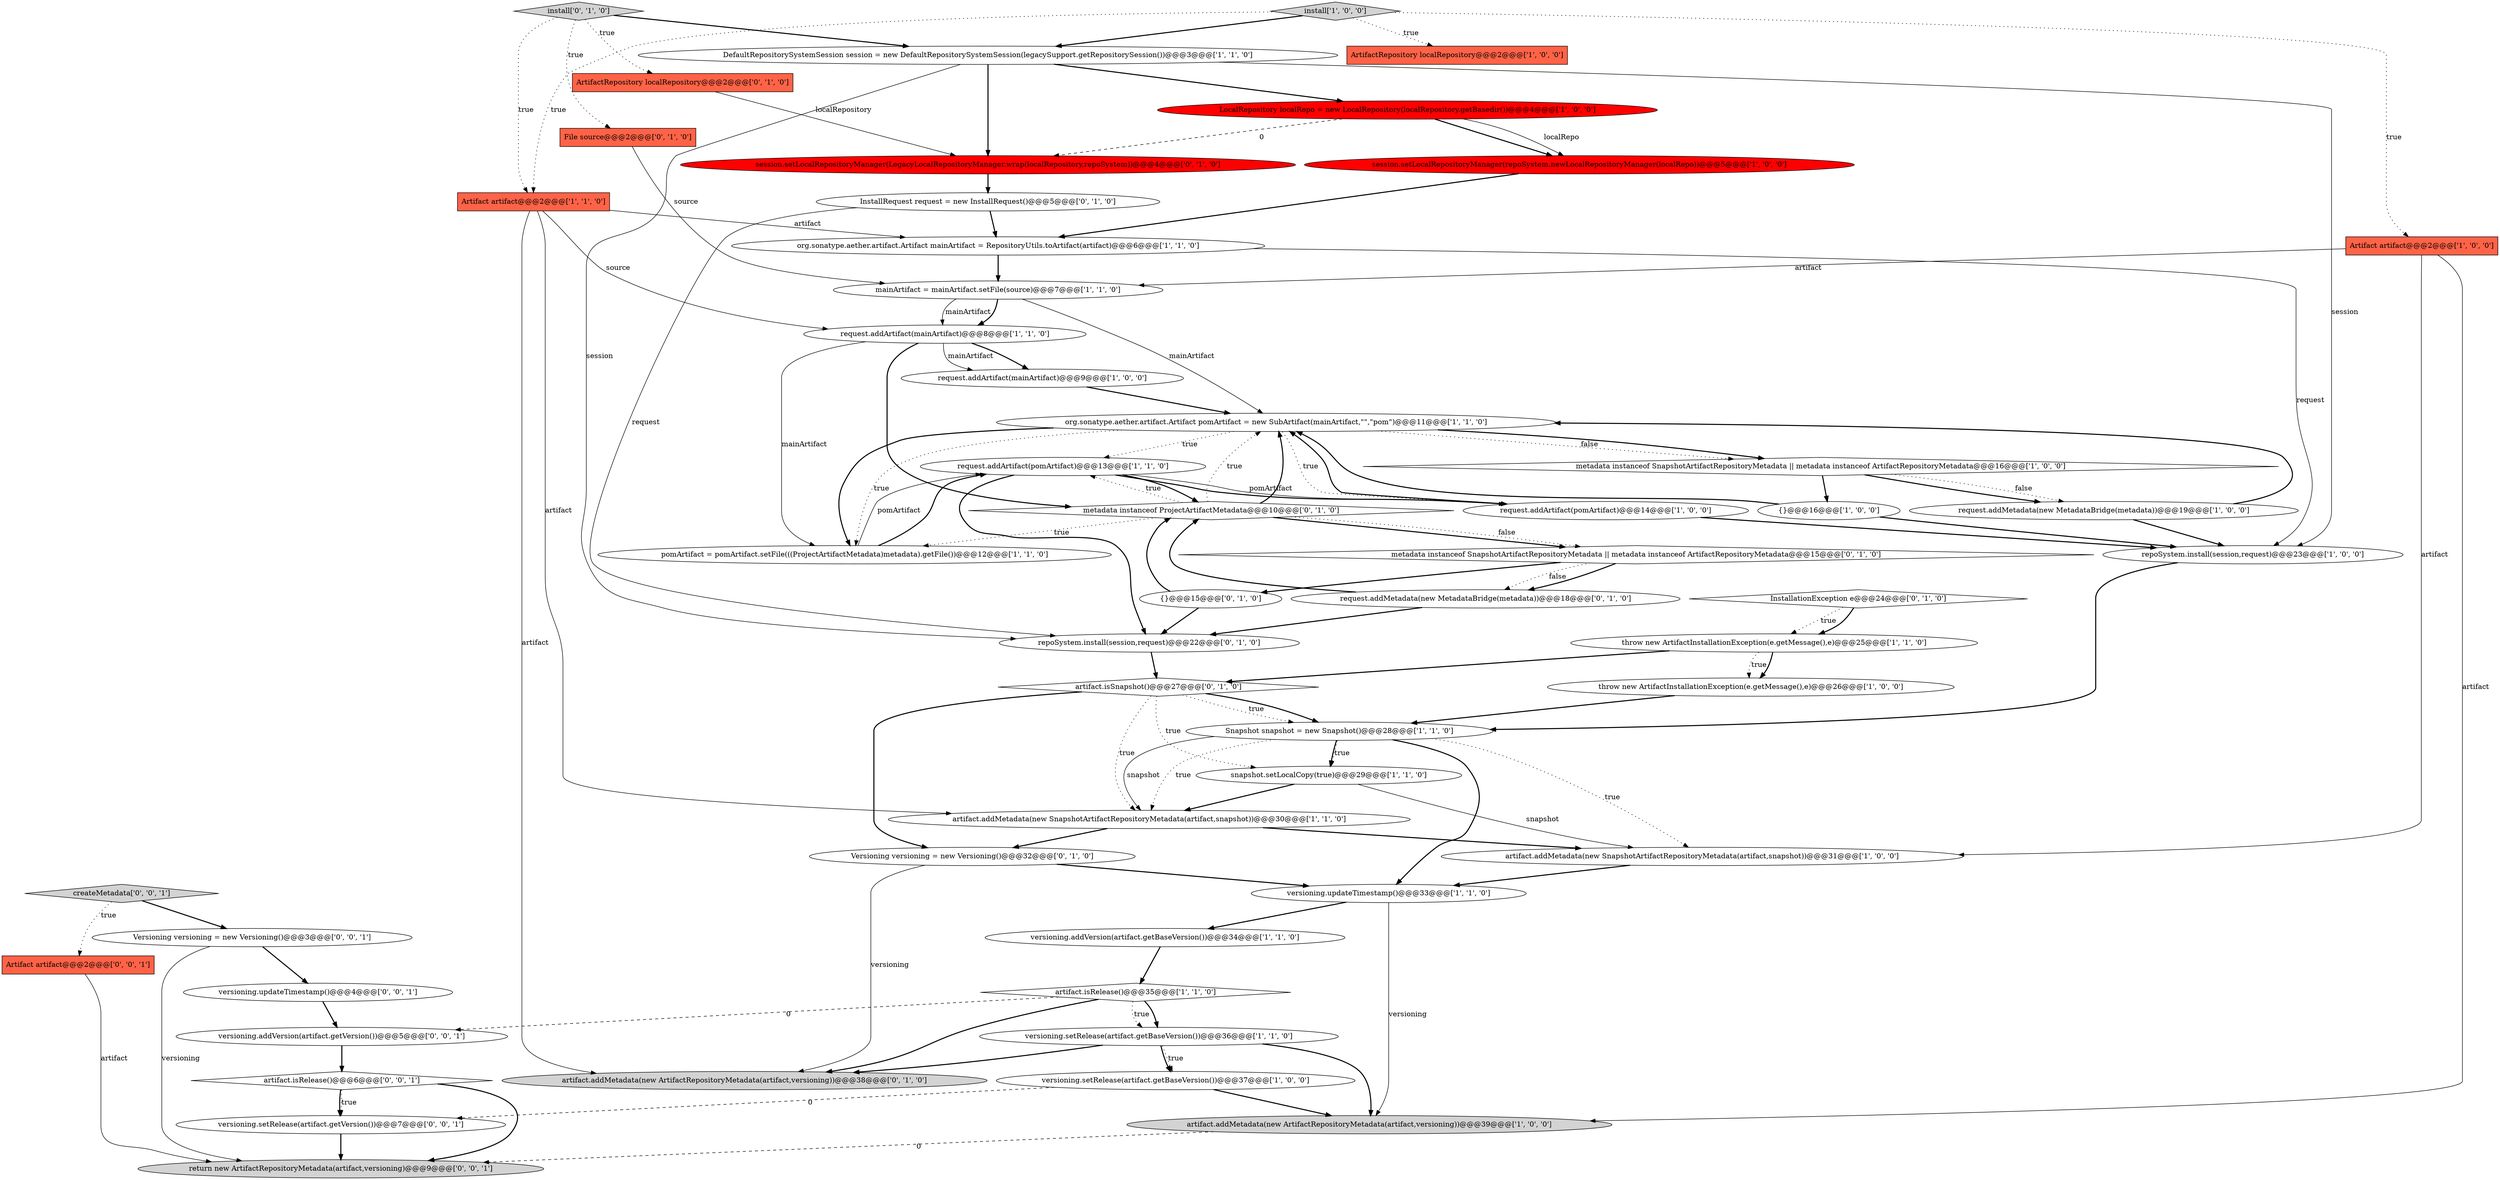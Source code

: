 digraph {
17 [style = filled, label = "artifact.addMetadata(new ArtifactRepositoryMetadata(artifact,versioning))@@@39@@@['1', '0', '0']", fillcolor = lightgray, shape = ellipse image = "AAA0AAABBB1BBB"];
23 [style = filled, label = "org.sonatype.aether.artifact.Artifact pomArtifact = new SubArtifact(mainArtifact,\"\",\"pom\")@@@11@@@['1', '1', '0']", fillcolor = white, shape = ellipse image = "AAA0AAABBB1BBB"];
20 [style = filled, label = "Artifact artifact@@@2@@@['1', '1', '0']", fillcolor = tomato, shape = box image = "AAA0AAABBB1BBB"];
2 [style = filled, label = "ArtifactRepository localRepository@@@2@@@['1', '0', '0']", fillcolor = tomato, shape = box image = "AAA0AAABBB1BBB"];
3 [style = filled, label = "throw new ArtifactInstallationException(e.getMessage(),e)@@@26@@@['1', '0', '0']", fillcolor = white, shape = ellipse image = "AAA0AAABBB1BBB"];
49 [style = filled, label = "Versioning versioning = new Versioning()@@@3@@@['0', '0', '1']", fillcolor = white, shape = ellipse image = "AAA0AAABBB3BBB"];
43 [style = filled, label = "artifact.addMetadata(new ArtifactRepositoryMetadata(artifact,versioning))@@@38@@@['0', '1', '0']", fillcolor = lightgray, shape = ellipse image = "AAA0AAABBB2BBB"];
1 [style = filled, label = "request.addArtifact(mainArtifact)@@@9@@@['1', '0', '0']", fillcolor = white, shape = ellipse image = "AAA0AAABBB1BBB"];
6 [style = filled, label = "Artifact artifact@@@2@@@['1', '0', '0']", fillcolor = tomato, shape = box image = "AAA0AAABBB1BBB"];
44 [style = filled, label = "metadata instanceof SnapshotArtifactRepositoryMetadata || metadata instanceof ArtifactRepositoryMetadata@@@15@@@['0', '1', '0']", fillcolor = white, shape = diamond image = "AAA0AAABBB2BBB"];
38 [style = filled, label = "File source@@@2@@@['0', '1', '0']", fillcolor = tomato, shape = box image = "AAA0AAABBB2BBB"];
33 [style = filled, label = "metadata instanceof ProjectArtifactMetadata@@@10@@@['0', '1', '0']", fillcolor = white, shape = diamond image = "AAA0AAABBB2BBB"];
39 [style = filled, label = "request.addMetadata(new MetadataBridge(metadata))@@@18@@@['0', '1', '0']", fillcolor = white, shape = ellipse image = "AAA0AAABBB2BBB"];
16 [style = filled, label = "install['1', '0', '0']", fillcolor = lightgray, shape = diamond image = "AAA0AAABBB1BBB"];
22 [style = filled, label = "throw new ArtifactInstallationException(e.getMessage(),e)@@@25@@@['1', '1', '0']", fillcolor = white, shape = ellipse image = "AAA0AAABBB1BBB"];
0 [style = filled, label = "request.addArtifact(pomArtifact)@@@13@@@['1', '1', '0']", fillcolor = white, shape = ellipse image = "AAA0AAABBB1BBB"];
34 [style = filled, label = "artifact.isSnapshot()@@@27@@@['0', '1', '0']", fillcolor = white, shape = diamond image = "AAA0AAABBB2BBB"];
11 [style = filled, label = "artifact.addMetadata(new SnapshotArtifactRepositoryMetadata(artifact,snapshot))@@@30@@@['1', '1', '0']", fillcolor = white, shape = ellipse image = "AAA0AAABBB1BBB"];
28 [style = filled, label = "pomArtifact = pomArtifact.setFile(((ProjectArtifactMetadata)metadata).getFile())@@@12@@@['1', '1', '0']", fillcolor = white, shape = ellipse image = "AAA0AAABBB1BBB"];
12 [style = filled, label = "versioning.setRelease(artifact.getBaseVersion())@@@37@@@['1', '0', '0']", fillcolor = white, shape = ellipse image = "AAA0AAABBB1BBB"];
7 [style = filled, label = "DefaultRepositorySystemSession session = new DefaultRepositorySystemSession(legacySupport.getRepositorySession())@@@3@@@['1', '1', '0']", fillcolor = white, shape = ellipse image = "AAA0AAABBB1BBB"];
26 [style = filled, label = "request.addArtifact(mainArtifact)@@@8@@@['1', '1', '0']", fillcolor = white, shape = ellipse image = "AAA0AAABBB1BBB"];
48 [style = filled, label = "versioning.addVersion(artifact.getVersion())@@@5@@@['0', '0', '1']", fillcolor = white, shape = ellipse image = "AAA0AAABBB3BBB"];
37 [style = filled, label = "{}@@@15@@@['0', '1', '0']", fillcolor = white, shape = ellipse image = "AAA0AAABBB2BBB"];
13 [style = filled, label = "request.addArtifact(pomArtifact)@@@14@@@['1', '0', '0']", fillcolor = white, shape = ellipse image = "AAA0AAABBB1BBB"];
25 [style = filled, label = "org.sonatype.aether.artifact.Artifact mainArtifact = RepositoryUtils.toArtifact(artifact)@@@6@@@['1', '1', '0']", fillcolor = white, shape = ellipse image = "AAA0AAABBB1BBB"];
50 [style = filled, label = "versioning.setRelease(artifact.getVersion())@@@7@@@['0', '0', '1']", fillcolor = white, shape = ellipse image = "AAA0AAABBB3BBB"];
18 [style = filled, label = "LocalRepository localRepo = new LocalRepository(localRepository.getBasedir())@@@4@@@['1', '0', '0']", fillcolor = red, shape = ellipse image = "AAA1AAABBB1BBB"];
19 [style = filled, label = "session.setLocalRepositoryManager(repoSystem.newLocalRepositoryManager(localRepo))@@@5@@@['1', '0', '0']", fillcolor = red, shape = ellipse image = "AAA1AAABBB1BBB"];
21 [style = filled, label = "artifact.isRelease()@@@35@@@['1', '1', '0']", fillcolor = white, shape = diamond image = "AAA0AAABBB1BBB"];
31 [style = filled, label = "Versioning versioning = new Versioning()@@@32@@@['0', '1', '0']", fillcolor = white, shape = ellipse image = "AAA0AAABBB2BBB"];
46 [style = filled, label = "Artifact artifact@@@2@@@['0', '0', '1']", fillcolor = tomato, shape = box image = "AAA0AAABBB3BBB"];
9 [style = filled, label = "versioning.setRelease(artifact.getBaseVersion())@@@36@@@['1', '1', '0']", fillcolor = white, shape = ellipse image = "AAA0AAABBB1BBB"];
15 [style = filled, label = "Snapshot snapshot = new Snapshot()@@@28@@@['1', '1', '0']", fillcolor = white, shape = ellipse image = "AAA0AAABBB1BBB"];
27 [style = filled, label = "versioning.updateTimestamp()@@@33@@@['1', '1', '0']", fillcolor = white, shape = ellipse image = "AAA0AAABBB1BBB"];
32 [style = filled, label = "ArtifactRepository localRepository@@@2@@@['0', '1', '0']", fillcolor = tomato, shape = box image = "AAA0AAABBB2BBB"];
30 [style = filled, label = "request.addMetadata(new MetadataBridge(metadata))@@@19@@@['1', '0', '0']", fillcolor = white, shape = ellipse image = "AAA0AAABBB1BBB"];
36 [style = filled, label = "repoSystem.install(session,request)@@@22@@@['0', '1', '0']", fillcolor = white, shape = ellipse image = "AAA0AAABBB2BBB"];
4 [style = filled, label = "{}@@@16@@@['1', '0', '0']", fillcolor = white, shape = ellipse image = "AAA0AAABBB1BBB"];
42 [style = filled, label = "InstallRequest request = new InstallRequest()@@@5@@@['0', '1', '0']", fillcolor = white, shape = ellipse image = "AAA0AAABBB2BBB"];
40 [style = filled, label = "session.setLocalRepositoryManager(LegacyLocalRepositoryManager.wrap(localRepository,repoSystem))@@@4@@@['0', '1', '0']", fillcolor = red, shape = ellipse image = "AAA1AAABBB2BBB"];
51 [style = filled, label = "artifact.isRelease()@@@6@@@['0', '0', '1']", fillcolor = white, shape = diamond image = "AAA0AAABBB3BBB"];
14 [style = filled, label = "versioning.addVersion(artifact.getBaseVersion())@@@34@@@['1', '1', '0']", fillcolor = white, shape = ellipse image = "AAA0AAABBB1BBB"];
41 [style = filled, label = "install['0', '1', '0']", fillcolor = lightgray, shape = diamond image = "AAA0AAABBB2BBB"];
47 [style = filled, label = "return new ArtifactRepositoryMetadata(artifact,versioning)@@@9@@@['0', '0', '1']", fillcolor = lightgray, shape = ellipse image = "AAA0AAABBB3BBB"];
24 [style = filled, label = "repoSystem.install(session,request)@@@23@@@['1', '0', '0']", fillcolor = white, shape = ellipse image = "AAA0AAABBB1BBB"];
10 [style = filled, label = "metadata instanceof SnapshotArtifactRepositoryMetadata || metadata instanceof ArtifactRepositoryMetadata@@@16@@@['1', '0', '0']", fillcolor = white, shape = diamond image = "AAA0AAABBB1BBB"];
29 [style = filled, label = "snapshot.setLocalCopy(true)@@@29@@@['1', '1', '0']", fillcolor = white, shape = ellipse image = "AAA0AAABBB1BBB"];
52 [style = filled, label = "createMetadata['0', '0', '1']", fillcolor = lightgray, shape = diamond image = "AAA0AAABBB3BBB"];
45 [style = filled, label = "versioning.updateTimestamp()@@@4@@@['0', '0', '1']", fillcolor = white, shape = ellipse image = "AAA0AAABBB3BBB"];
8 [style = filled, label = "mainArtifact = mainArtifact.setFile(source)@@@7@@@['1', '1', '0']", fillcolor = white, shape = ellipse image = "AAA0AAABBB1BBB"];
5 [style = filled, label = "artifact.addMetadata(new SnapshotArtifactRepositoryMetadata(artifact,snapshot))@@@31@@@['1', '0', '0']", fillcolor = white, shape = ellipse image = "AAA0AAABBB1BBB"];
35 [style = filled, label = "InstallationException e@@@24@@@['0', '1', '0']", fillcolor = white, shape = diamond image = "AAA0AAABBB2BBB"];
8->23 [style = solid, label="mainArtifact"];
9->12 [style = dotted, label="true"];
15->11 [style = solid, label="snapshot"];
0->13 [style = bold, label=""];
10->30 [style = dotted, label="false"];
21->43 [style = bold, label=""];
25->24 [style = solid, label="request"];
33->28 [style = dotted, label="true"];
49->47 [style = solid, label="versioning"];
16->7 [style = bold, label=""];
34->15 [style = bold, label=""];
34->29 [style = dotted, label="true"];
16->20 [style = dotted, label="true"];
9->43 [style = bold, label=""];
45->48 [style = bold, label=""];
41->38 [style = dotted, label="true"];
1->23 [style = bold, label=""];
17->47 [style = dashed, label="0"];
23->28 [style = bold, label=""];
28->0 [style = bold, label=""];
48->51 [style = bold, label=""];
38->8 [style = solid, label="source"];
51->50 [style = bold, label=""];
15->29 [style = dotted, label="true"];
52->46 [style = dotted, label="true"];
51->47 [style = bold, label=""];
21->48 [style = dashed, label="0"];
35->22 [style = dotted, label="true"];
28->0 [style = solid, label="pomArtifact"];
37->33 [style = bold, label=""];
29->5 [style = solid, label="snapshot"];
8->26 [style = solid, label="mainArtifact"];
33->44 [style = bold, label=""];
31->43 [style = solid, label="versioning"];
46->47 [style = solid, label="artifact"];
37->36 [style = bold, label=""];
26->1 [style = bold, label=""];
18->19 [style = bold, label=""];
23->10 [style = dotted, label="false"];
9->17 [style = bold, label=""];
34->31 [style = bold, label=""];
7->24 [style = solid, label="session"];
19->25 [style = bold, label=""];
42->36 [style = solid, label="request"];
0->36 [style = bold, label=""];
7->36 [style = solid, label="session"];
33->23 [style = bold, label=""];
21->9 [style = bold, label=""];
21->9 [style = dotted, label="true"];
31->27 [style = bold, label=""];
20->25 [style = solid, label="artifact"];
32->40 [style = solid, label="localRepository"];
20->43 [style = solid, label="artifact"];
20->11 [style = solid, label="artifact"];
23->10 [style = bold, label=""];
44->37 [style = bold, label=""];
29->11 [style = bold, label=""];
14->21 [style = bold, label=""];
15->29 [style = bold, label=""];
4->23 [style = bold, label=""];
20->26 [style = solid, label="source"];
15->5 [style = dotted, label="true"];
49->45 [style = bold, label=""];
33->0 [style = dotted, label="true"];
30->24 [style = bold, label=""];
18->40 [style = dashed, label="0"];
4->24 [style = bold, label=""];
13->24 [style = bold, label=""];
27->14 [style = bold, label=""];
44->39 [style = dotted, label="false"];
42->25 [style = bold, label=""];
23->28 [style = dotted, label="true"];
27->17 [style = solid, label="versioning"];
12->17 [style = bold, label=""];
34->11 [style = dotted, label="true"];
39->33 [style = bold, label=""];
11->31 [style = bold, label=""];
11->5 [style = bold, label=""];
23->13 [style = dotted, label="true"];
34->15 [style = dotted, label="true"];
0->13 [style = solid, label="pomArtifact"];
15->11 [style = dotted, label="true"];
7->18 [style = bold, label=""];
22->3 [style = dotted, label="true"];
41->32 [style = dotted, label="true"];
9->12 [style = bold, label=""];
10->30 [style = bold, label=""];
23->0 [style = dotted, label="true"];
36->34 [style = bold, label=""];
7->40 [style = bold, label=""];
24->15 [style = bold, label=""];
6->8 [style = solid, label="artifact"];
16->2 [style = dotted, label="true"];
41->7 [style = bold, label=""];
26->1 [style = solid, label="mainArtifact"];
52->49 [style = bold, label=""];
35->22 [style = bold, label=""];
33->44 [style = dotted, label="false"];
30->23 [style = bold, label=""];
26->28 [style = solid, label="mainArtifact"];
3->15 [style = bold, label=""];
18->19 [style = solid, label="localRepo"];
44->39 [style = bold, label=""];
41->20 [style = dotted, label="true"];
22->3 [style = bold, label=""];
33->23 [style = dotted, label="true"];
0->33 [style = bold, label=""];
50->47 [style = bold, label=""];
22->34 [style = bold, label=""];
6->5 [style = solid, label="artifact"];
13->23 [style = bold, label=""];
10->4 [style = bold, label=""];
25->8 [style = bold, label=""];
5->27 [style = bold, label=""];
6->17 [style = solid, label="artifact"];
51->50 [style = dotted, label="true"];
12->50 [style = dashed, label="0"];
15->27 [style = bold, label=""];
26->33 [style = bold, label=""];
39->36 [style = bold, label=""];
40->42 [style = bold, label=""];
16->6 [style = dotted, label="true"];
8->26 [style = bold, label=""];
}
